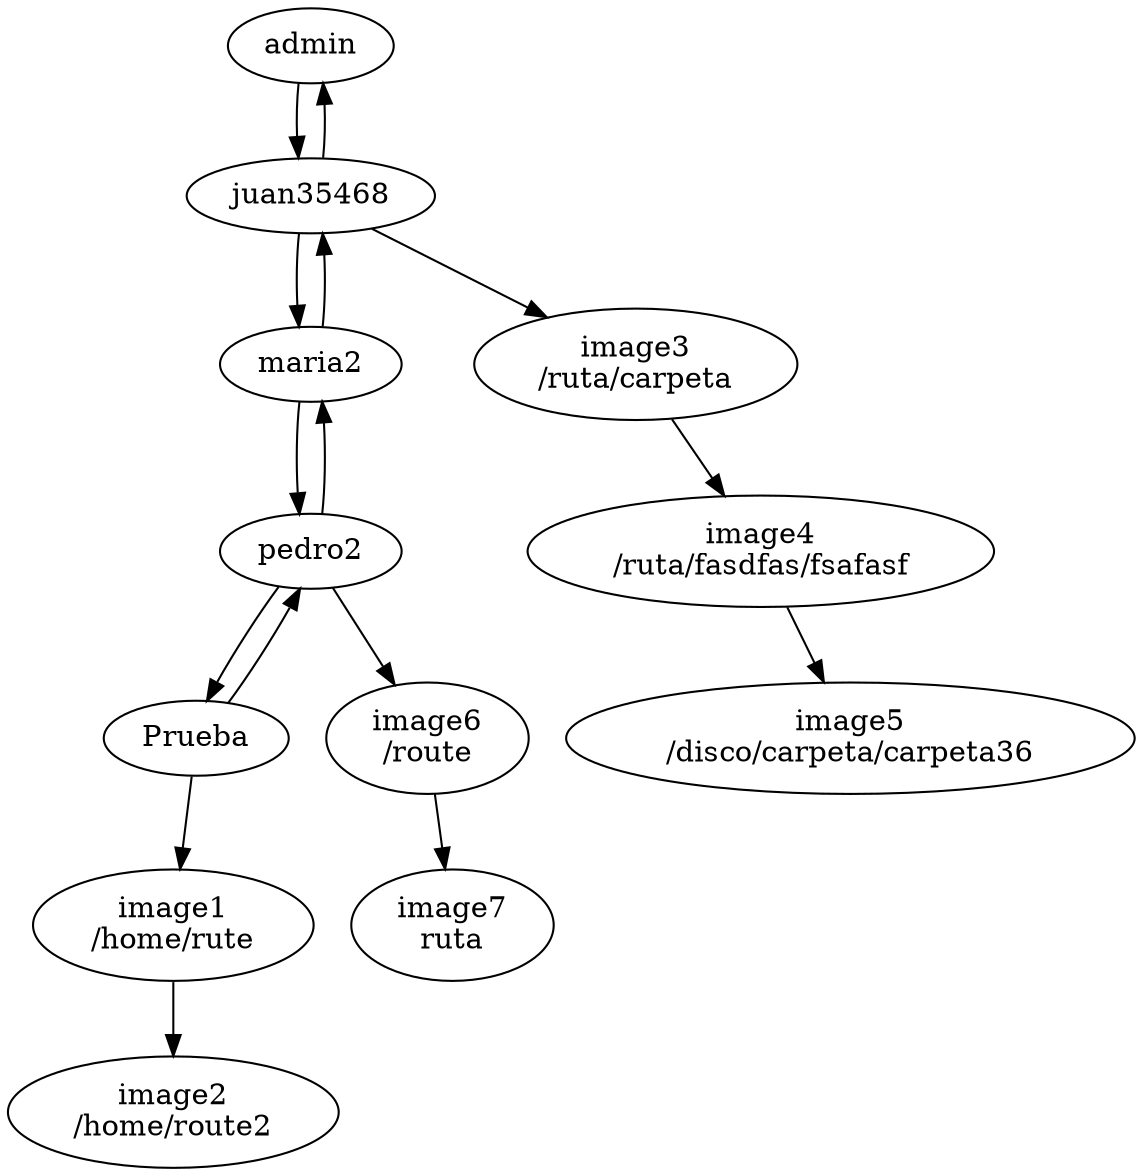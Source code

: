 digraph G { 
admin->juan35468;
juan35468->admin;
juan35468->maria2;
maria2->juan35468;
image3[label = "image3\n/ruta/carpeta"];
juan35468->image3;
image4[label = "image4\n/ruta/fasdfas/fsafasf"];
image3->image4;
image5[label = "image5\n/disco/carpeta/carpeta36"];
image4->image5;
maria2->pedro2;
pedro2->maria2;
pedro2->Prueba;
Prueba->pedro2;
image6[label = "image6\n/route"];
pedro2->image6;
image7[label = "image7\nruta"];
image6->image7;
image1[label = "image1\n/home/rute"];
Prueba->image1;
image2[label = "image2\n/home/route2"];
image1->image2;
}